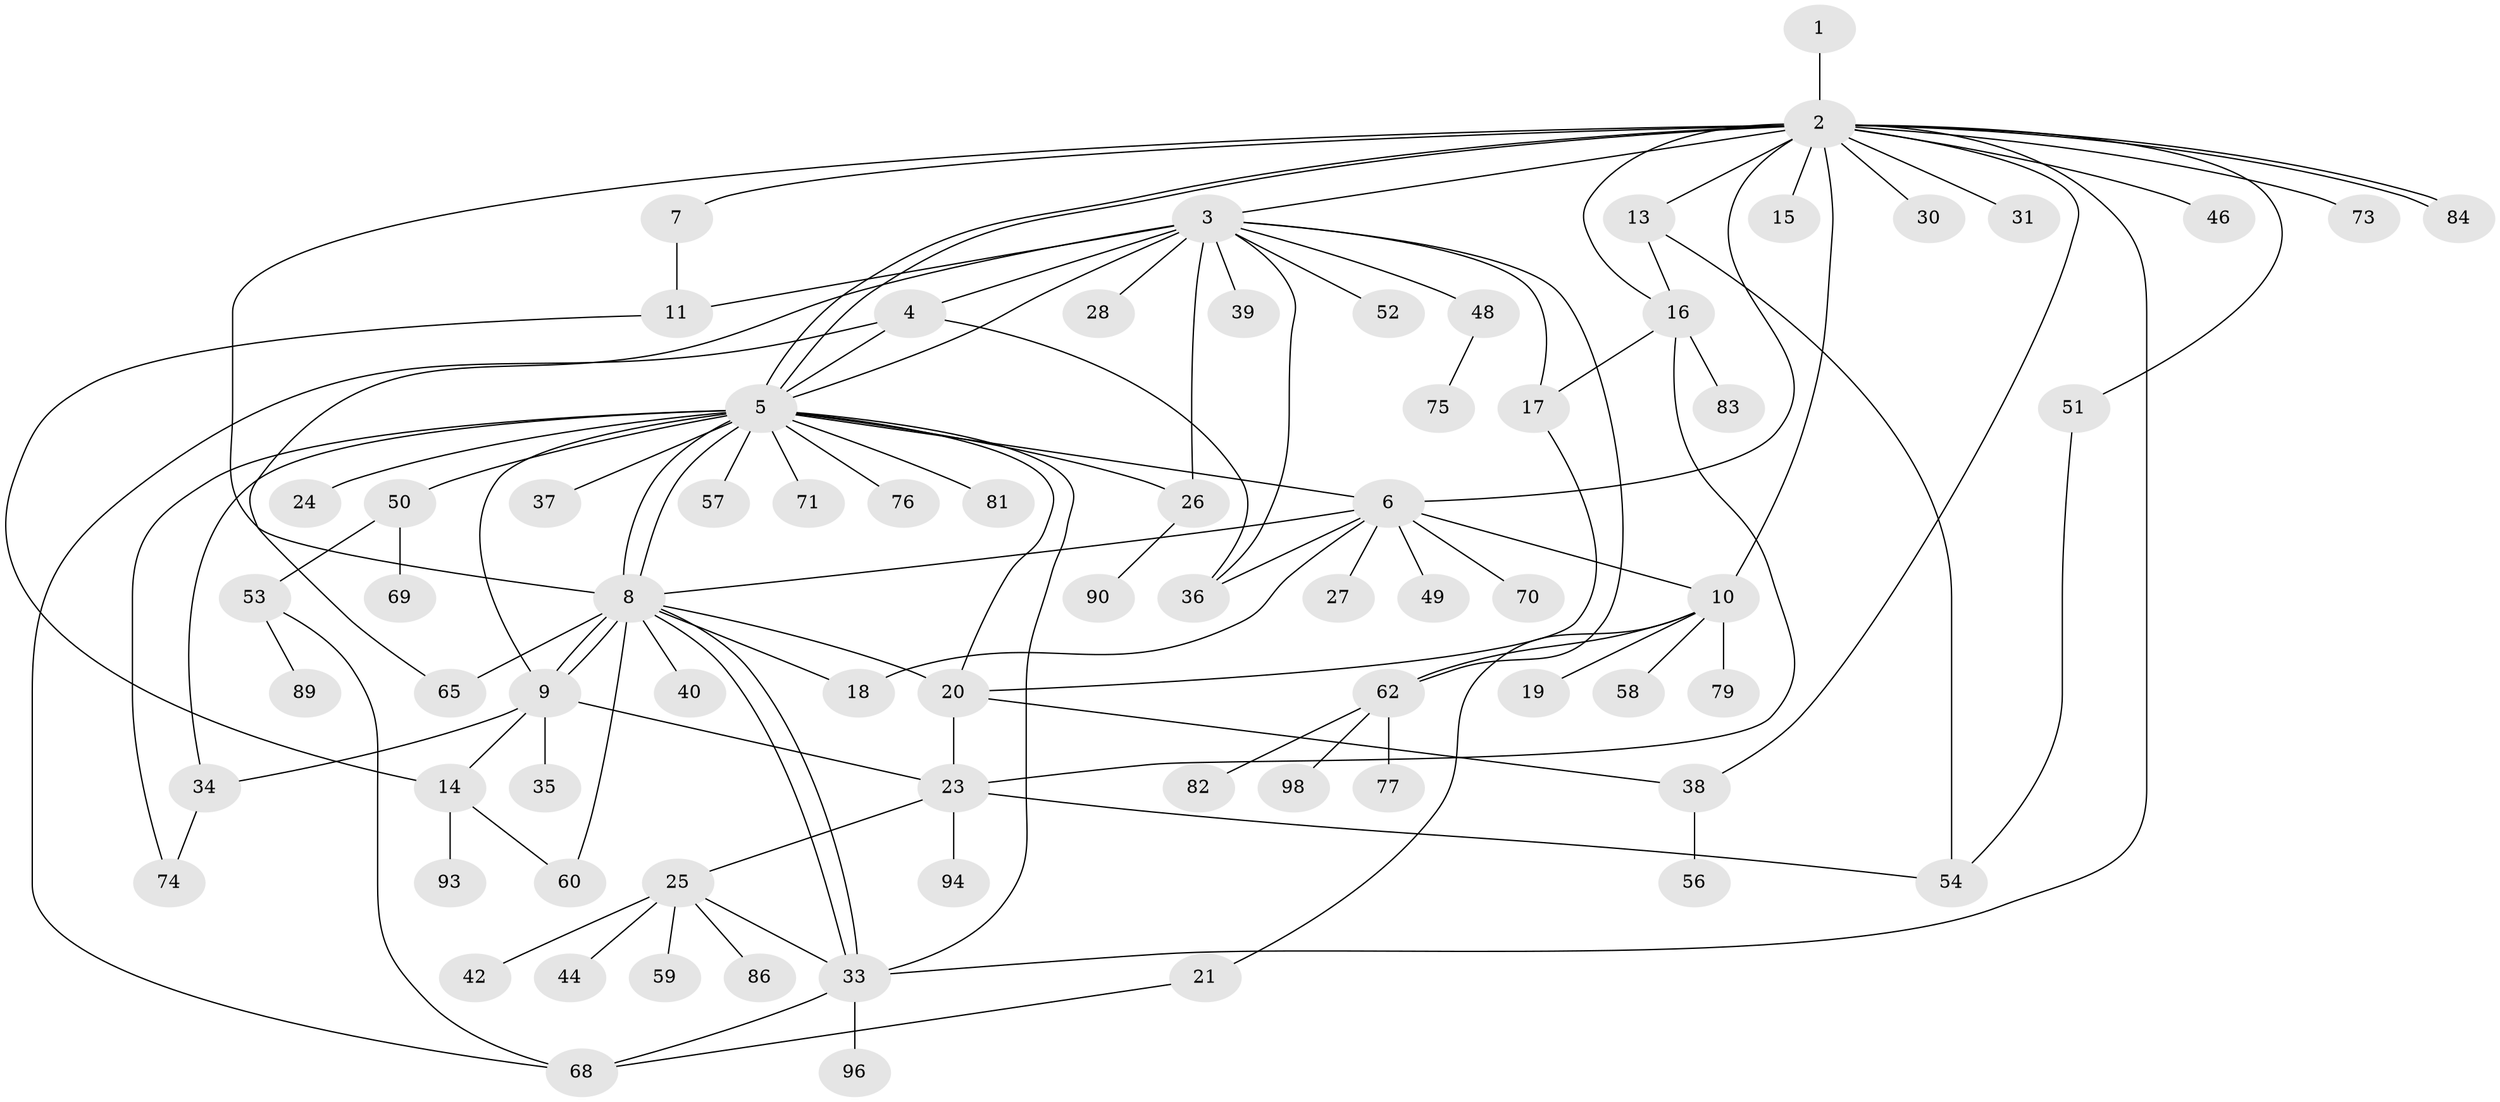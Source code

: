 // Generated by graph-tools (version 1.1) at 2025/51/02/27/25 19:51:56]
// undirected, 74 vertices, 111 edges
graph export_dot {
graph [start="1"]
  node [color=gray90,style=filled];
  1;
  2 [super="+12"];
  3 [super="+85"];
  4 [super="+55"];
  5 [super="+99"];
  6 [super="+87"];
  7 [super="+72"];
  8 [super="+64"];
  9 [super="+92"];
  10 [super="+41"];
  11;
  13;
  14 [super="+32"];
  15;
  16 [super="+95"];
  17 [super="+78"];
  18;
  19 [super="+61"];
  20 [super="+88"];
  21 [super="+22"];
  23 [super="+29"];
  24;
  25 [super="+47"];
  26;
  27;
  28 [super="+63"];
  30;
  31 [super="+97"];
  33;
  34 [super="+45"];
  35;
  36 [super="+80"];
  37;
  38 [super="+43"];
  39;
  40;
  42;
  44;
  46;
  48;
  49;
  50;
  51;
  52;
  53 [super="+91"];
  54;
  56;
  57;
  58;
  59;
  60 [super="+67"];
  62 [super="+66"];
  65;
  68;
  69;
  70;
  71;
  73;
  74;
  75;
  76;
  77;
  79;
  81;
  82;
  83;
  84;
  86;
  89;
  90;
  93;
  94;
  96;
  98;
  1 -- 2;
  2 -- 3;
  2 -- 5;
  2 -- 5;
  2 -- 6;
  2 -- 7;
  2 -- 8 [weight=2];
  2 -- 10;
  2 -- 16;
  2 -- 30;
  2 -- 31;
  2 -- 33;
  2 -- 38;
  2 -- 46;
  2 -- 51;
  2 -- 84;
  2 -- 84;
  2 -- 73;
  2 -- 13;
  2 -- 15;
  3 -- 4;
  3 -- 5 [weight=2];
  3 -- 11;
  3 -- 17;
  3 -- 26;
  3 -- 28;
  3 -- 36;
  3 -- 39;
  3 -- 48;
  3 -- 52;
  3 -- 62;
  3 -- 65;
  4 -- 5;
  4 -- 36;
  4 -- 68;
  5 -- 6;
  5 -- 8;
  5 -- 8;
  5 -- 9;
  5 -- 24;
  5 -- 26;
  5 -- 33;
  5 -- 34 [weight=2];
  5 -- 37;
  5 -- 50;
  5 -- 57;
  5 -- 71;
  5 -- 74;
  5 -- 76;
  5 -- 81;
  5 -- 20;
  6 -- 8;
  6 -- 10;
  6 -- 18;
  6 -- 27;
  6 -- 49;
  6 -- 70;
  6 -- 36;
  7 -- 11;
  8 -- 9;
  8 -- 9;
  8 -- 18;
  8 -- 20;
  8 -- 33;
  8 -- 33;
  8 -- 40;
  8 -- 60;
  8 -- 65;
  9 -- 14;
  9 -- 23;
  9 -- 35;
  9 -- 34;
  10 -- 19;
  10 -- 21;
  10 -- 58;
  10 -- 62;
  10 -- 79;
  11 -- 14;
  13 -- 16;
  13 -- 54;
  14 -- 60;
  14 -- 93;
  16 -- 17;
  16 -- 23;
  16 -- 83;
  17 -- 20;
  20 -- 38;
  20 -- 23;
  21 -- 68;
  23 -- 25;
  23 -- 94;
  23 -- 54;
  25 -- 33;
  25 -- 42;
  25 -- 44;
  25 -- 59;
  25 -- 86;
  26 -- 90;
  33 -- 68;
  33 -- 96;
  34 -- 74;
  38 -- 56;
  48 -- 75;
  50 -- 53;
  50 -- 69;
  51 -- 54;
  53 -- 68;
  53 -- 89;
  62 -- 82;
  62 -- 98;
  62 -- 77;
}
